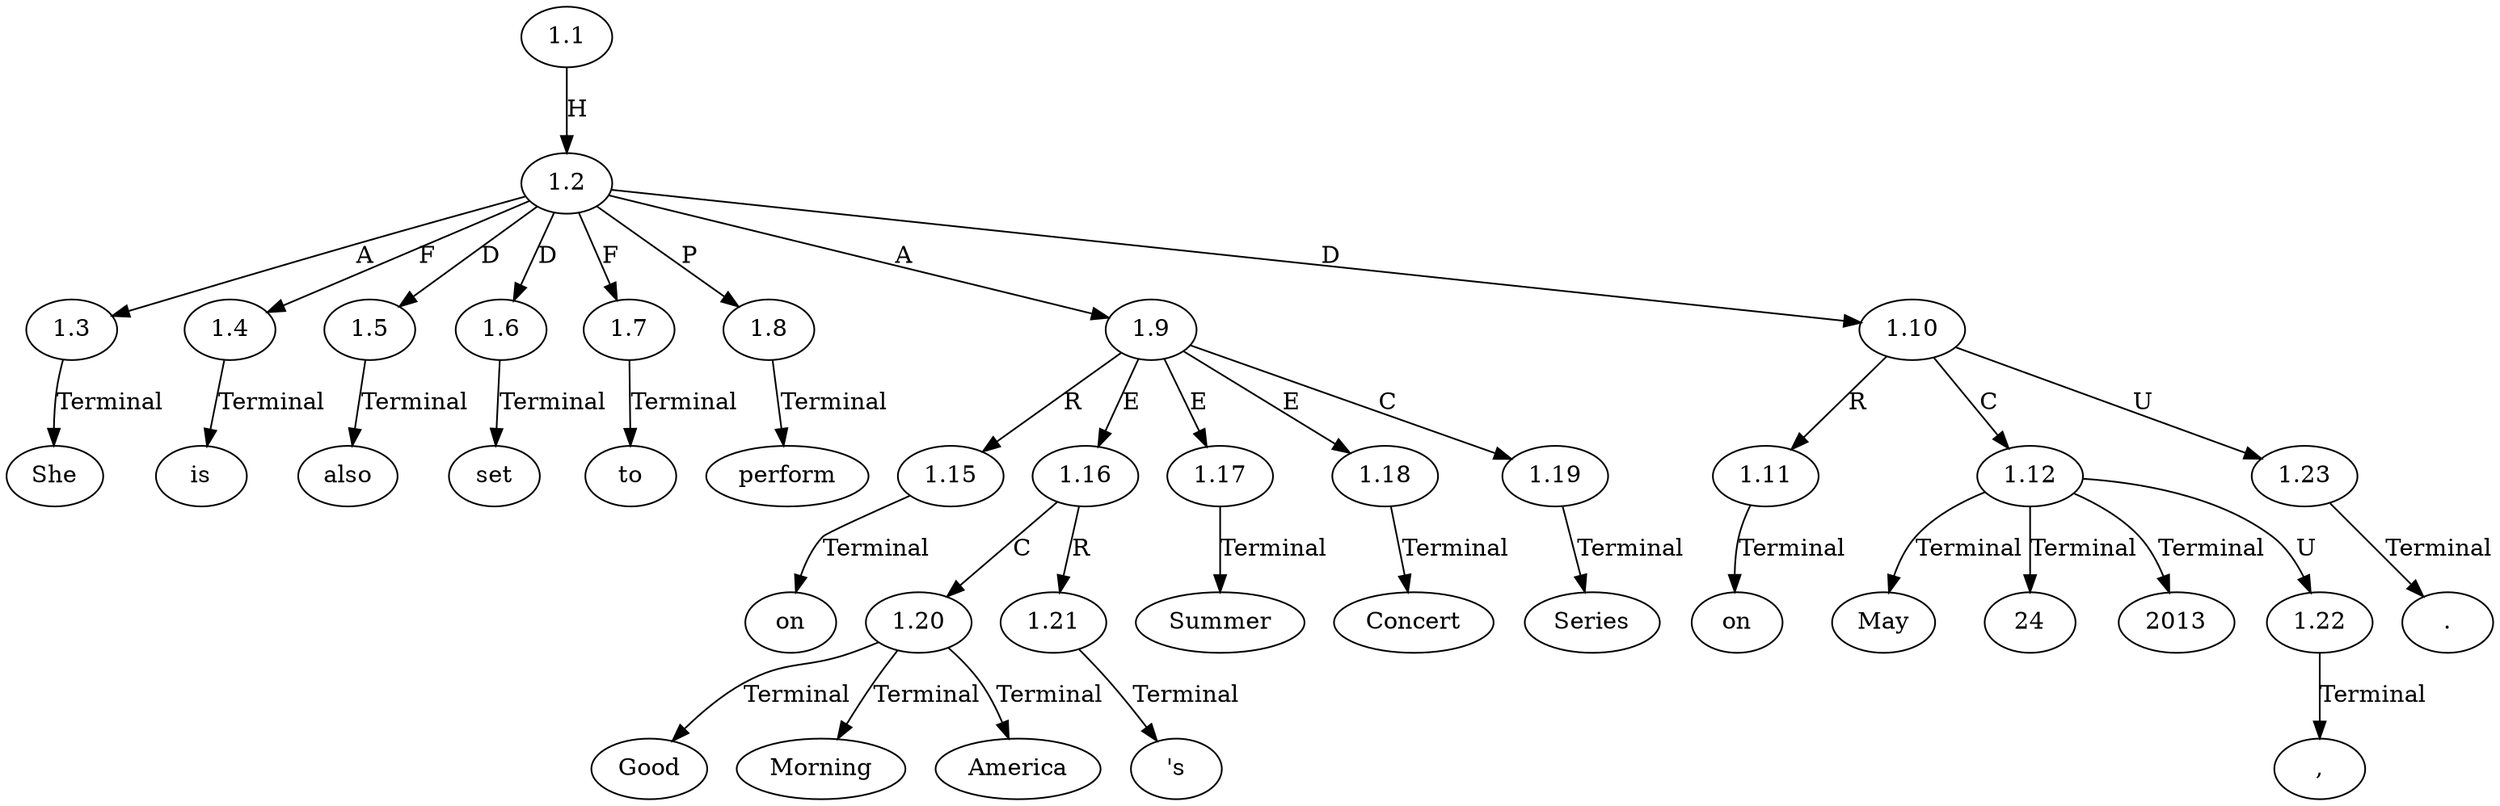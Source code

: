 // Graph
digraph {
	0.1 [label=She ordering=out]
	0.10 [label=America ordering=out]
	0.11 [label="'s" ordering=out]
	0.12 [label=Summer ordering=out]
	0.13 [label=Concert ordering=out]
	0.14 [label=Series ordering=out]
	0.15 [label=on ordering=out]
	0.16 [label=May ordering=out]
	0.17 [label=24 ordering=out]
	0.18 [label="," ordering=out]
	0.19 [label=2013 ordering=out]
	0.2 [label=is ordering=out]
	0.20 [label="." ordering=out]
	0.3 [label=also ordering=out]
	0.4 [label=set ordering=out]
	0.5 [label=to ordering=out]
	0.6 [label=perform ordering=out]
	0.7 [label=on ordering=out]
	0.8 [label=Good ordering=out]
	0.9 [label=Morning ordering=out]
	1.1 [label=1.1 ordering=out]
	1.2 [label=1.2 ordering=out]
	1.3 [label=1.3 ordering=out]
	1.4 [label=1.4 ordering=out]
	1.5 [label=1.5 ordering=out]
	1.6 [label=1.6 ordering=out]
	1.7 [label=1.7 ordering=out]
	1.8 [label=1.8 ordering=out]
	1.9 [label=1.9 ordering=out]
	1.10 [label=1.10 ordering=out]
	1.11 [label=1.11 ordering=out]
	1.12 [label=1.12 ordering=out]
	1.15 [label=1.15 ordering=out]
	1.16 [label=1.16 ordering=out]
	1.17 [label=1.17 ordering=out]
	1.18 [label=1.18 ordering=out]
	1.19 [label=1.19 ordering=out]
	1.20 [label=1.20 ordering=out]
	1.21 [label=1.21 ordering=out]
	1.22 [label=1.22 ordering=out]
	1.23 [label=1.23 ordering=out]
	1.1 -> 1.2 [label=H ordering=out]
	1.2 -> 1.3 [label=A ordering=out]
	1.2 -> 1.4 [label=F ordering=out]
	1.2 -> 1.5 [label=D ordering=out]
	1.2 -> 1.6 [label=D ordering=out]
	1.2 -> 1.7 [label=F ordering=out]
	1.2 -> 1.8 [label=P ordering=out]
	1.2 -> 1.9 [label=A ordering=out]
	1.2 -> 1.10 [label=D ordering=out]
	1.3 -> 0.1 [label=Terminal ordering=out]
	1.4 -> 0.2 [label=Terminal ordering=out]
	1.5 -> 0.3 [label=Terminal ordering=out]
	1.6 -> 0.4 [label=Terminal ordering=out]
	1.7 -> 0.5 [label=Terminal ordering=out]
	1.8 -> 0.6 [label=Terminal ordering=out]
	1.9 -> 1.15 [label=R ordering=out]
	1.9 -> 1.16 [label=E ordering=out]
	1.9 -> 1.17 [label=E ordering=out]
	1.9 -> 1.18 [label=E ordering=out]
	1.9 -> 1.19 [label=C ordering=out]
	1.10 -> 1.11 [label=R ordering=out]
	1.10 -> 1.12 [label=C ordering=out]
	1.10 -> 1.23 [label=U ordering=out]
	1.11 -> 0.15 [label=Terminal ordering=out]
	1.12 -> 0.16 [label=Terminal ordering=out]
	1.12 -> 0.17 [label=Terminal ordering=out]
	1.12 -> 0.19 [label=Terminal ordering=out]
	1.12 -> 1.22 [label=U ordering=out]
	1.15 -> 0.7 [label=Terminal ordering=out]
	1.16 -> 1.20 [label=C ordering=out]
	1.16 -> 1.21 [label=R ordering=out]
	1.17 -> 0.12 [label=Terminal ordering=out]
	1.18 -> 0.13 [label=Terminal ordering=out]
	1.19 -> 0.14 [label=Terminal ordering=out]
	1.20 -> 0.8 [label=Terminal ordering=out]
	1.20 -> 0.9 [label=Terminal ordering=out]
	1.20 -> 0.10 [label=Terminal ordering=out]
	1.21 -> 0.11 [label=Terminal ordering=out]
	1.22 -> 0.18 [label=Terminal ordering=out]
	1.23 -> 0.20 [label=Terminal ordering=out]
}
